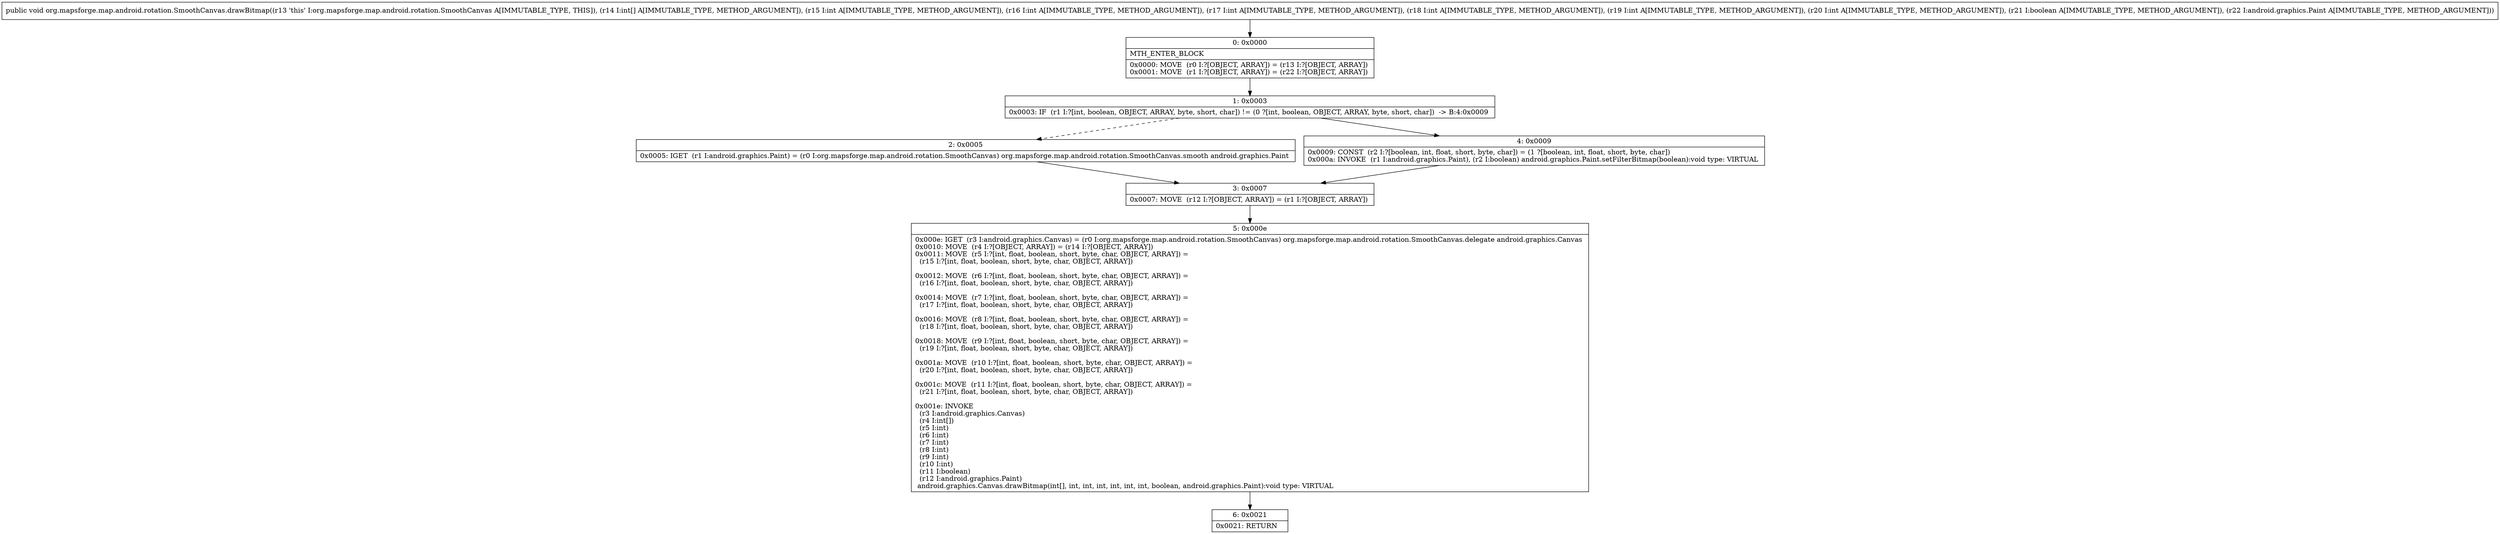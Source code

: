 digraph "CFG fororg.mapsforge.map.android.rotation.SmoothCanvas.drawBitmap([IIIIIIIZLandroid\/graphics\/Paint;)V" {
Node_0 [shape=record,label="{0\:\ 0x0000|MTH_ENTER_BLOCK\l|0x0000: MOVE  (r0 I:?[OBJECT, ARRAY]) = (r13 I:?[OBJECT, ARRAY]) \l0x0001: MOVE  (r1 I:?[OBJECT, ARRAY]) = (r22 I:?[OBJECT, ARRAY]) \l}"];
Node_1 [shape=record,label="{1\:\ 0x0003|0x0003: IF  (r1 I:?[int, boolean, OBJECT, ARRAY, byte, short, char]) != (0 ?[int, boolean, OBJECT, ARRAY, byte, short, char])  \-\> B:4:0x0009 \l}"];
Node_2 [shape=record,label="{2\:\ 0x0005|0x0005: IGET  (r1 I:android.graphics.Paint) = (r0 I:org.mapsforge.map.android.rotation.SmoothCanvas) org.mapsforge.map.android.rotation.SmoothCanvas.smooth android.graphics.Paint \l}"];
Node_3 [shape=record,label="{3\:\ 0x0007|0x0007: MOVE  (r12 I:?[OBJECT, ARRAY]) = (r1 I:?[OBJECT, ARRAY]) \l}"];
Node_4 [shape=record,label="{4\:\ 0x0009|0x0009: CONST  (r2 I:?[boolean, int, float, short, byte, char]) = (1 ?[boolean, int, float, short, byte, char]) \l0x000a: INVOKE  (r1 I:android.graphics.Paint), (r2 I:boolean) android.graphics.Paint.setFilterBitmap(boolean):void type: VIRTUAL \l}"];
Node_5 [shape=record,label="{5\:\ 0x000e|0x000e: IGET  (r3 I:android.graphics.Canvas) = (r0 I:org.mapsforge.map.android.rotation.SmoothCanvas) org.mapsforge.map.android.rotation.SmoothCanvas.delegate android.graphics.Canvas \l0x0010: MOVE  (r4 I:?[OBJECT, ARRAY]) = (r14 I:?[OBJECT, ARRAY]) \l0x0011: MOVE  (r5 I:?[int, float, boolean, short, byte, char, OBJECT, ARRAY]) = \l  (r15 I:?[int, float, boolean, short, byte, char, OBJECT, ARRAY])\l \l0x0012: MOVE  (r6 I:?[int, float, boolean, short, byte, char, OBJECT, ARRAY]) = \l  (r16 I:?[int, float, boolean, short, byte, char, OBJECT, ARRAY])\l \l0x0014: MOVE  (r7 I:?[int, float, boolean, short, byte, char, OBJECT, ARRAY]) = \l  (r17 I:?[int, float, boolean, short, byte, char, OBJECT, ARRAY])\l \l0x0016: MOVE  (r8 I:?[int, float, boolean, short, byte, char, OBJECT, ARRAY]) = \l  (r18 I:?[int, float, boolean, short, byte, char, OBJECT, ARRAY])\l \l0x0018: MOVE  (r9 I:?[int, float, boolean, short, byte, char, OBJECT, ARRAY]) = \l  (r19 I:?[int, float, boolean, short, byte, char, OBJECT, ARRAY])\l \l0x001a: MOVE  (r10 I:?[int, float, boolean, short, byte, char, OBJECT, ARRAY]) = \l  (r20 I:?[int, float, boolean, short, byte, char, OBJECT, ARRAY])\l \l0x001c: MOVE  (r11 I:?[int, float, boolean, short, byte, char, OBJECT, ARRAY]) = \l  (r21 I:?[int, float, boolean, short, byte, char, OBJECT, ARRAY])\l \l0x001e: INVOKE  \l  (r3 I:android.graphics.Canvas)\l  (r4 I:int[])\l  (r5 I:int)\l  (r6 I:int)\l  (r7 I:int)\l  (r8 I:int)\l  (r9 I:int)\l  (r10 I:int)\l  (r11 I:boolean)\l  (r12 I:android.graphics.Paint)\l android.graphics.Canvas.drawBitmap(int[], int, int, int, int, int, int, boolean, android.graphics.Paint):void type: VIRTUAL \l}"];
Node_6 [shape=record,label="{6\:\ 0x0021|0x0021: RETURN   \l}"];
MethodNode[shape=record,label="{public void org.mapsforge.map.android.rotation.SmoothCanvas.drawBitmap((r13 'this' I:org.mapsforge.map.android.rotation.SmoothCanvas A[IMMUTABLE_TYPE, THIS]), (r14 I:int[] A[IMMUTABLE_TYPE, METHOD_ARGUMENT]), (r15 I:int A[IMMUTABLE_TYPE, METHOD_ARGUMENT]), (r16 I:int A[IMMUTABLE_TYPE, METHOD_ARGUMENT]), (r17 I:int A[IMMUTABLE_TYPE, METHOD_ARGUMENT]), (r18 I:int A[IMMUTABLE_TYPE, METHOD_ARGUMENT]), (r19 I:int A[IMMUTABLE_TYPE, METHOD_ARGUMENT]), (r20 I:int A[IMMUTABLE_TYPE, METHOD_ARGUMENT]), (r21 I:boolean A[IMMUTABLE_TYPE, METHOD_ARGUMENT]), (r22 I:android.graphics.Paint A[IMMUTABLE_TYPE, METHOD_ARGUMENT])) }"];
MethodNode -> Node_0;
Node_0 -> Node_1;
Node_1 -> Node_2[style=dashed];
Node_1 -> Node_4;
Node_2 -> Node_3;
Node_3 -> Node_5;
Node_4 -> Node_3;
Node_5 -> Node_6;
}

